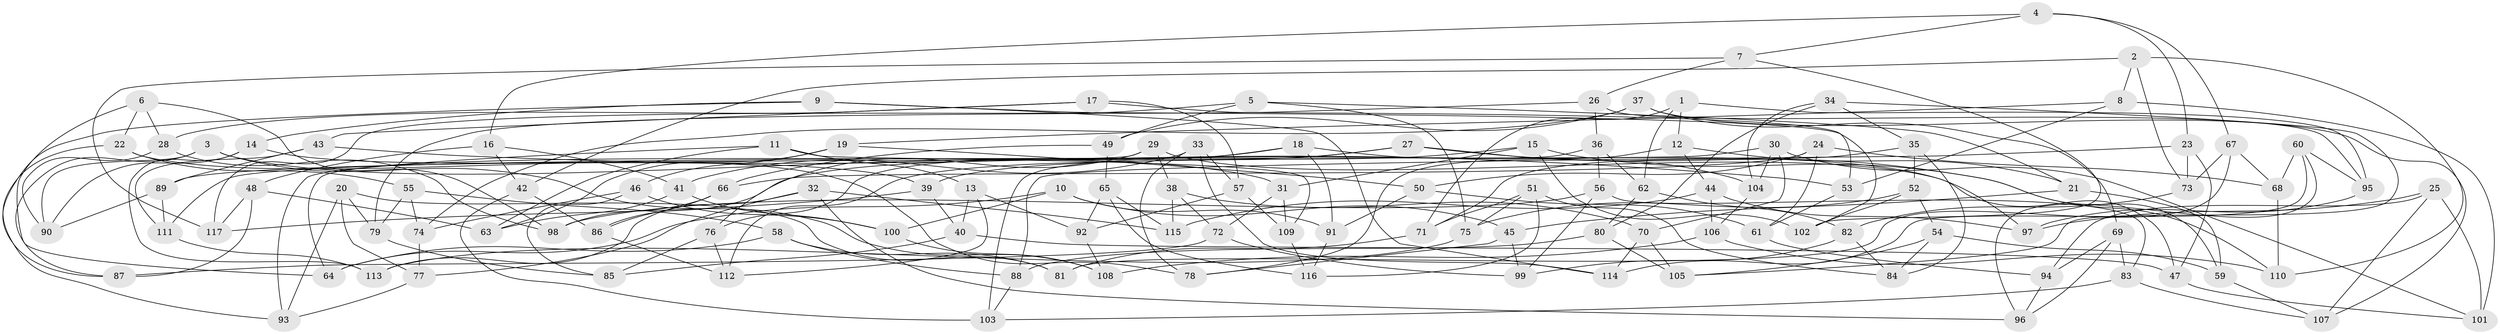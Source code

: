 // coarse degree distribution, {6: 0.5084745762711864, 4: 0.1694915254237288, 5: 0.2711864406779661, 8: 0.01694915254237288, 3: 0.01694915254237288, 9: 0.01694915254237288}
// Generated by graph-tools (version 1.1) at 2025/38/03/04/25 23:38:19]
// undirected, 117 vertices, 234 edges
graph export_dot {
  node [color=gray90,style=filled];
  1;
  2;
  3;
  4;
  5;
  6;
  7;
  8;
  9;
  10;
  11;
  12;
  13;
  14;
  15;
  16;
  17;
  18;
  19;
  20;
  21;
  22;
  23;
  24;
  25;
  26;
  27;
  28;
  29;
  30;
  31;
  32;
  33;
  34;
  35;
  36;
  37;
  38;
  39;
  40;
  41;
  42;
  43;
  44;
  45;
  46;
  47;
  48;
  49;
  50;
  51;
  52;
  53;
  54;
  55;
  56;
  57;
  58;
  59;
  60;
  61;
  62;
  63;
  64;
  65;
  66;
  67;
  68;
  69;
  70;
  71;
  72;
  73;
  74;
  75;
  76;
  77;
  78;
  79;
  80;
  81;
  82;
  83;
  84;
  85;
  86;
  87;
  88;
  89;
  90;
  91;
  92;
  93;
  94;
  95;
  96;
  97;
  98;
  99;
  100;
  101;
  102;
  103;
  104;
  105;
  106;
  107;
  108;
  109;
  110;
  111;
  112;
  113;
  114;
  115;
  116;
  117;
  1 -- 12;
  1 -- 95;
  1 -- 71;
  1 -- 62;
  2 -- 8;
  2 -- 42;
  2 -- 110;
  2 -- 73;
  3 -- 31;
  3 -- 108;
  3 -- 90;
  3 -- 87;
  4 -- 7;
  4 -- 16;
  4 -- 23;
  4 -- 67;
  5 -- 117;
  5 -- 21;
  5 -- 75;
  5 -- 49;
  6 -- 22;
  6 -- 98;
  6 -- 28;
  6 -- 64;
  7 -- 26;
  7 -- 102;
  7 -- 117;
  8 -- 101;
  8 -- 53;
  8 -- 19;
  9 -- 87;
  9 -- 102;
  9 -- 14;
  9 -- 114;
  10 -- 100;
  10 -- 64;
  10 -- 91;
  10 -- 45;
  11 -- 93;
  11 -- 109;
  11 -- 13;
  11 -- 63;
  12 -- 44;
  12 -- 78;
  12 -- 21;
  13 -- 112;
  13 -- 92;
  13 -- 40;
  14 -- 39;
  14 -- 113;
  14 -- 90;
  15 -- 102;
  15 -- 39;
  15 -- 31;
  15 -- 59;
  16 -- 48;
  16 -- 42;
  16 -- 41;
  17 -- 57;
  17 -- 53;
  17 -- 43;
  17 -- 28;
  18 -- 91;
  18 -- 76;
  18 -- 89;
  18 -- 97;
  19 -- 63;
  19 -- 50;
  19 -- 46;
  20 -- 79;
  20 -- 93;
  20 -- 77;
  20 -- 81;
  21 -- 45;
  21 -- 59;
  22 -- 55;
  22 -- 78;
  22 -- 93;
  23 -- 73;
  23 -- 88;
  23 -- 47;
  24 -- 68;
  24 -- 66;
  24 -- 61;
  24 -- 50;
  25 -- 94;
  25 -- 107;
  25 -- 97;
  25 -- 101;
  26 -- 36;
  26 -- 79;
  26 -- 95;
  27 -- 112;
  27 -- 104;
  27 -- 110;
  27 -- 86;
  28 -- 98;
  28 -- 90;
  29 -- 38;
  29 -- 47;
  29 -- 64;
  29 -- 76;
  30 -- 111;
  30 -- 104;
  30 -- 70;
  30 -- 101;
  31 -- 109;
  31 -- 72;
  32 -- 96;
  32 -- 113;
  32 -- 115;
  32 -- 77;
  33 -- 114;
  33 -- 41;
  33 -- 78;
  33 -- 57;
  34 -- 104;
  34 -- 80;
  34 -- 105;
  34 -- 35;
  35 -- 84;
  35 -- 52;
  35 -- 71;
  36 -- 103;
  36 -- 62;
  36 -- 56;
  37 -- 69;
  37 -- 74;
  37 -- 49;
  37 -- 107;
  38 -- 70;
  38 -- 115;
  38 -- 72;
  39 -- 40;
  39 -- 117;
  40 -- 47;
  40 -- 85;
  41 -- 63;
  41 -- 100;
  42 -- 103;
  42 -- 86;
  43 -- 111;
  43 -- 89;
  43 -- 53;
  44 -- 106;
  44 -- 115;
  44 -- 97;
  45 -- 99;
  45 -- 78;
  46 -- 85;
  46 -- 74;
  46 -- 100;
  47 -- 101;
  48 -- 87;
  48 -- 63;
  48 -- 117;
  49 -- 65;
  49 -- 66;
  50 -- 61;
  50 -- 91;
  51 -- 75;
  51 -- 84;
  51 -- 116;
  51 -- 71;
  52 -- 102;
  52 -- 75;
  52 -- 54;
  53 -- 61;
  54 -- 105;
  54 -- 59;
  54 -- 84;
  55 -- 74;
  55 -- 58;
  55 -- 79;
  56 -- 98;
  56 -- 99;
  56 -- 83;
  57 -- 92;
  57 -- 109;
  58 -- 88;
  58 -- 81;
  58 -- 64;
  59 -- 107;
  60 -- 95;
  60 -- 114;
  60 -- 68;
  60 -- 96;
  61 -- 94;
  62 -- 80;
  62 -- 82;
  65 -- 92;
  65 -- 116;
  65 -- 115;
  66 -- 98;
  66 -- 86;
  67 -- 81;
  67 -- 68;
  67 -- 73;
  68 -- 110;
  69 -- 96;
  69 -- 94;
  69 -- 83;
  70 -- 114;
  70 -- 105;
  71 -- 81;
  72 -- 87;
  72 -- 99;
  73 -- 82;
  74 -- 77;
  75 -- 113;
  76 -- 85;
  76 -- 112;
  77 -- 93;
  79 -- 85;
  80 -- 105;
  80 -- 88;
  82 -- 84;
  82 -- 99;
  83 -- 107;
  83 -- 103;
  86 -- 112;
  88 -- 103;
  89 -- 111;
  89 -- 90;
  91 -- 116;
  92 -- 108;
  94 -- 96;
  95 -- 97;
  100 -- 108;
  104 -- 106;
  106 -- 110;
  106 -- 108;
  109 -- 116;
  111 -- 113;
}
